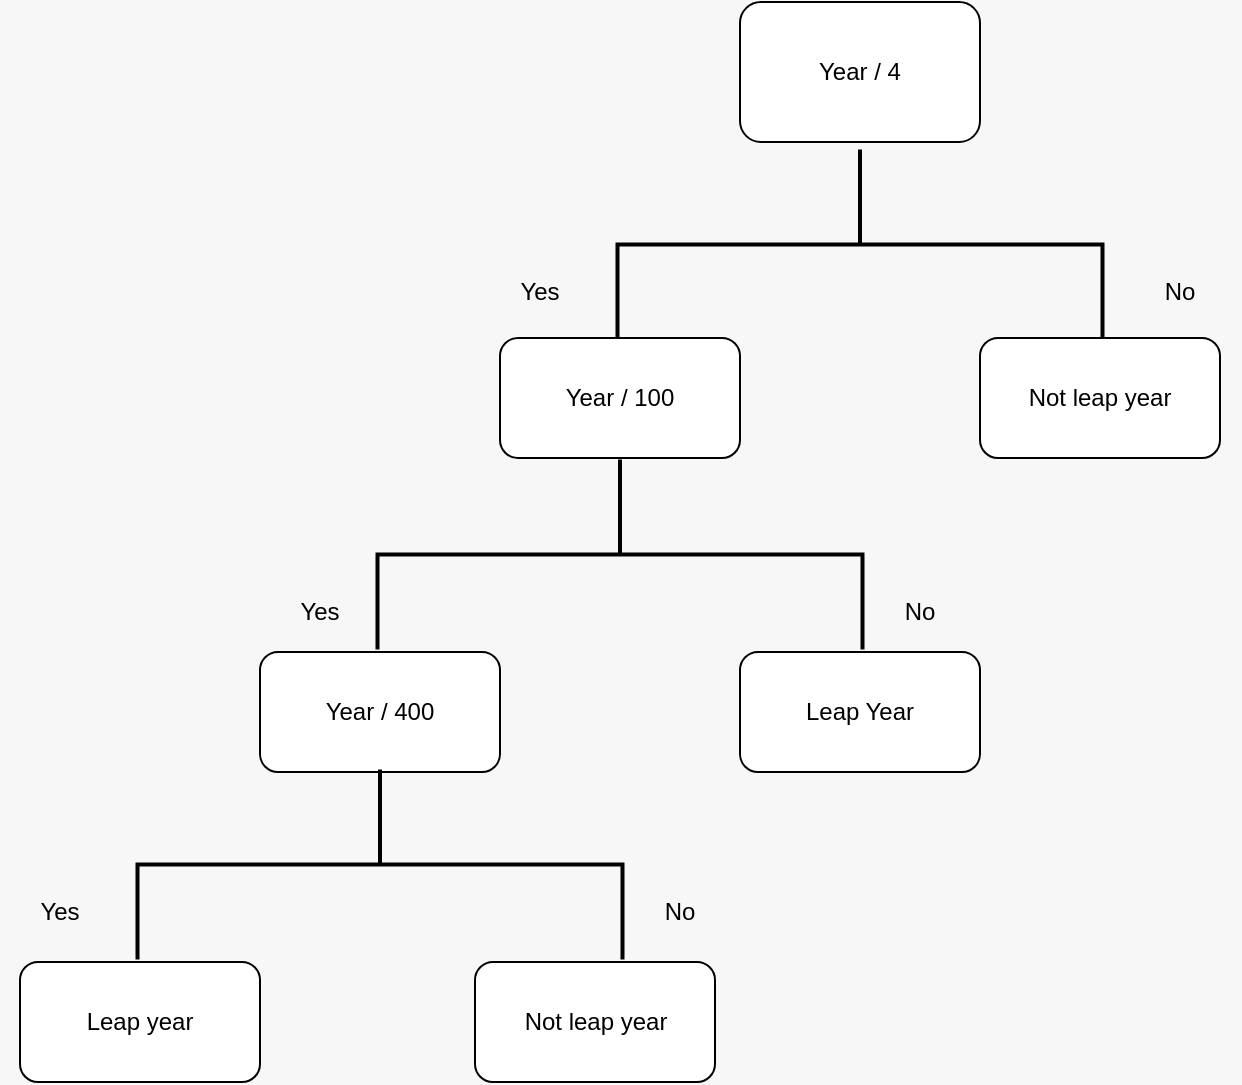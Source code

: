 <mxfile version="20.1.1" type="github">
  <diagram name="Page-1" id="8ce9d11a-91a2-4d17-14d8-a56ed91bf033">
    <mxGraphModel dx="2062" dy="1114" grid="0" gridSize="10" guides="1" tooltips="1" connect="1" arrows="1" fold="1" page="1" pageScale="1" pageWidth="1100" pageHeight="850" background="#F7F7F7" math="0" shadow="0">
      <root>
        <mxCell id="0" />
        <mxCell id="1" parent="0" />
        <mxCell id="O-cmX9a5oAONbKl0CvVW-1" value="Year / 4" style="rounded=1;whiteSpace=wrap;html=1;" vertex="1" parent="1">
          <mxGeometry x="470" y="100" width="120" height="70" as="geometry" />
        </mxCell>
        <mxCell id="O-cmX9a5oAONbKl0CvVW-2" value="" style="strokeWidth=2;html=1;shape=mxgraph.flowchart.annotation_2;align=left;labelPosition=right;pointerEvents=1;rotation=90;" vertex="1" parent="1">
          <mxGeometry x="482.5" y="100" width="95" height="242.5" as="geometry" />
        </mxCell>
        <mxCell id="O-cmX9a5oAONbKl0CvVW-3" value="Year / 100" style="rounded=1;whiteSpace=wrap;html=1;" vertex="1" parent="1">
          <mxGeometry x="350" y="268" width="120" height="60" as="geometry" />
        </mxCell>
        <mxCell id="O-cmX9a5oAONbKl0CvVW-4" value="Not leap year" style="rounded=1;whiteSpace=wrap;html=1;" vertex="1" parent="1">
          <mxGeometry x="590" y="268" width="120" height="60" as="geometry" />
        </mxCell>
        <mxCell id="O-cmX9a5oAONbKl0CvVW-5" value="Yes" style="text;html=1;strokeColor=none;fillColor=none;align=center;verticalAlign=middle;whiteSpace=wrap;rounded=0;" vertex="1" parent="1">
          <mxGeometry x="340" y="230" width="60" height="30" as="geometry" />
        </mxCell>
        <mxCell id="O-cmX9a5oAONbKl0CvVW-6" value="No" style="text;html=1;strokeColor=none;fillColor=none;align=center;verticalAlign=middle;whiteSpace=wrap;rounded=0;" vertex="1" parent="1">
          <mxGeometry x="660" y="230" width="60" height="30" as="geometry" />
        </mxCell>
        <mxCell id="O-cmX9a5oAONbKl0CvVW-8" value="Leap Year" style="rounded=1;whiteSpace=wrap;html=1;" vertex="1" parent="1">
          <mxGeometry x="470" y="425" width="120" height="60" as="geometry" />
        </mxCell>
        <mxCell id="O-cmX9a5oAONbKl0CvVW-9" value="Year / 400" style="rounded=1;whiteSpace=wrap;html=1;" vertex="1" parent="1">
          <mxGeometry x="230" y="425" width="120" height="60" as="geometry" />
        </mxCell>
        <mxCell id="O-cmX9a5oAONbKl0CvVW-10" value="Yes" style="text;html=1;strokeColor=none;fillColor=none;align=center;verticalAlign=middle;whiteSpace=wrap;rounded=0;" vertex="1" parent="1">
          <mxGeometry x="230" y="390" width="60" height="30" as="geometry" />
        </mxCell>
        <mxCell id="O-cmX9a5oAONbKl0CvVW-11" value="No" style="text;html=1;strokeColor=none;fillColor=none;align=center;verticalAlign=middle;whiteSpace=wrap;rounded=0;" vertex="1" parent="1">
          <mxGeometry x="530" y="390" width="60" height="30" as="geometry" />
        </mxCell>
        <mxCell id="O-cmX9a5oAONbKl0CvVW-12" value="" style="strokeWidth=2;html=1;shape=mxgraph.flowchart.annotation_2;align=left;labelPosition=right;pointerEvents=1;rotation=90;" vertex="1" parent="1">
          <mxGeometry x="242.5" y="410" width="95" height="242.5" as="geometry" />
        </mxCell>
        <mxCell id="O-cmX9a5oAONbKl0CvVW-13" value="Yes" style="text;html=1;strokeColor=none;fillColor=none;align=center;verticalAlign=middle;whiteSpace=wrap;rounded=0;" vertex="1" parent="1">
          <mxGeometry x="100" y="540" width="60" height="30" as="geometry" />
        </mxCell>
        <mxCell id="O-cmX9a5oAONbKl0CvVW-14" value="No" style="text;html=1;strokeColor=none;fillColor=none;align=center;verticalAlign=middle;whiteSpace=wrap;rounded=0;" vertex="1" parent="1">
          <mxGeometry x="410" y="540" width="60" height="30" as="geometry" />
        </mxCell>
        <mxCell id="O-cmX9a5oAONbKl0CvVW-15" value="Leap year" style="rounded=1;whiteSpace=wrap;html=1;" vertex="1" parent="1">
          <mxGeometry x="110" y="580" width="120" height="60" as="geometry" />
        </mxCell>
        <mxCell id="O-cmX9a5oAONbKl0CvVW-16" value="Not leap year" style="rounded=1;whiteSpace=wrap;html=1;" vertex="1" parent="1">
          <mxGeometry x="337.5" y="580" width="120" height="60" as="geometry" />
        </mxCell>
        <mxCell id="O-cmX9a5oAONbKl0CvVW-19" value="" style="strokeWidth=2;html=1;shape=mxgraph.flowchart.annotation_2;align=left;labelPosition=right;pointerEvents=1;rotation=90;" vertex="1" parent="1">
          <mxGeometry x="362.5" y="255" width="95" height="242.5" as="geometry" />
        </mxCell>
      </root>
    </mxGraphModel>
  </diagram>
</mxfile>

